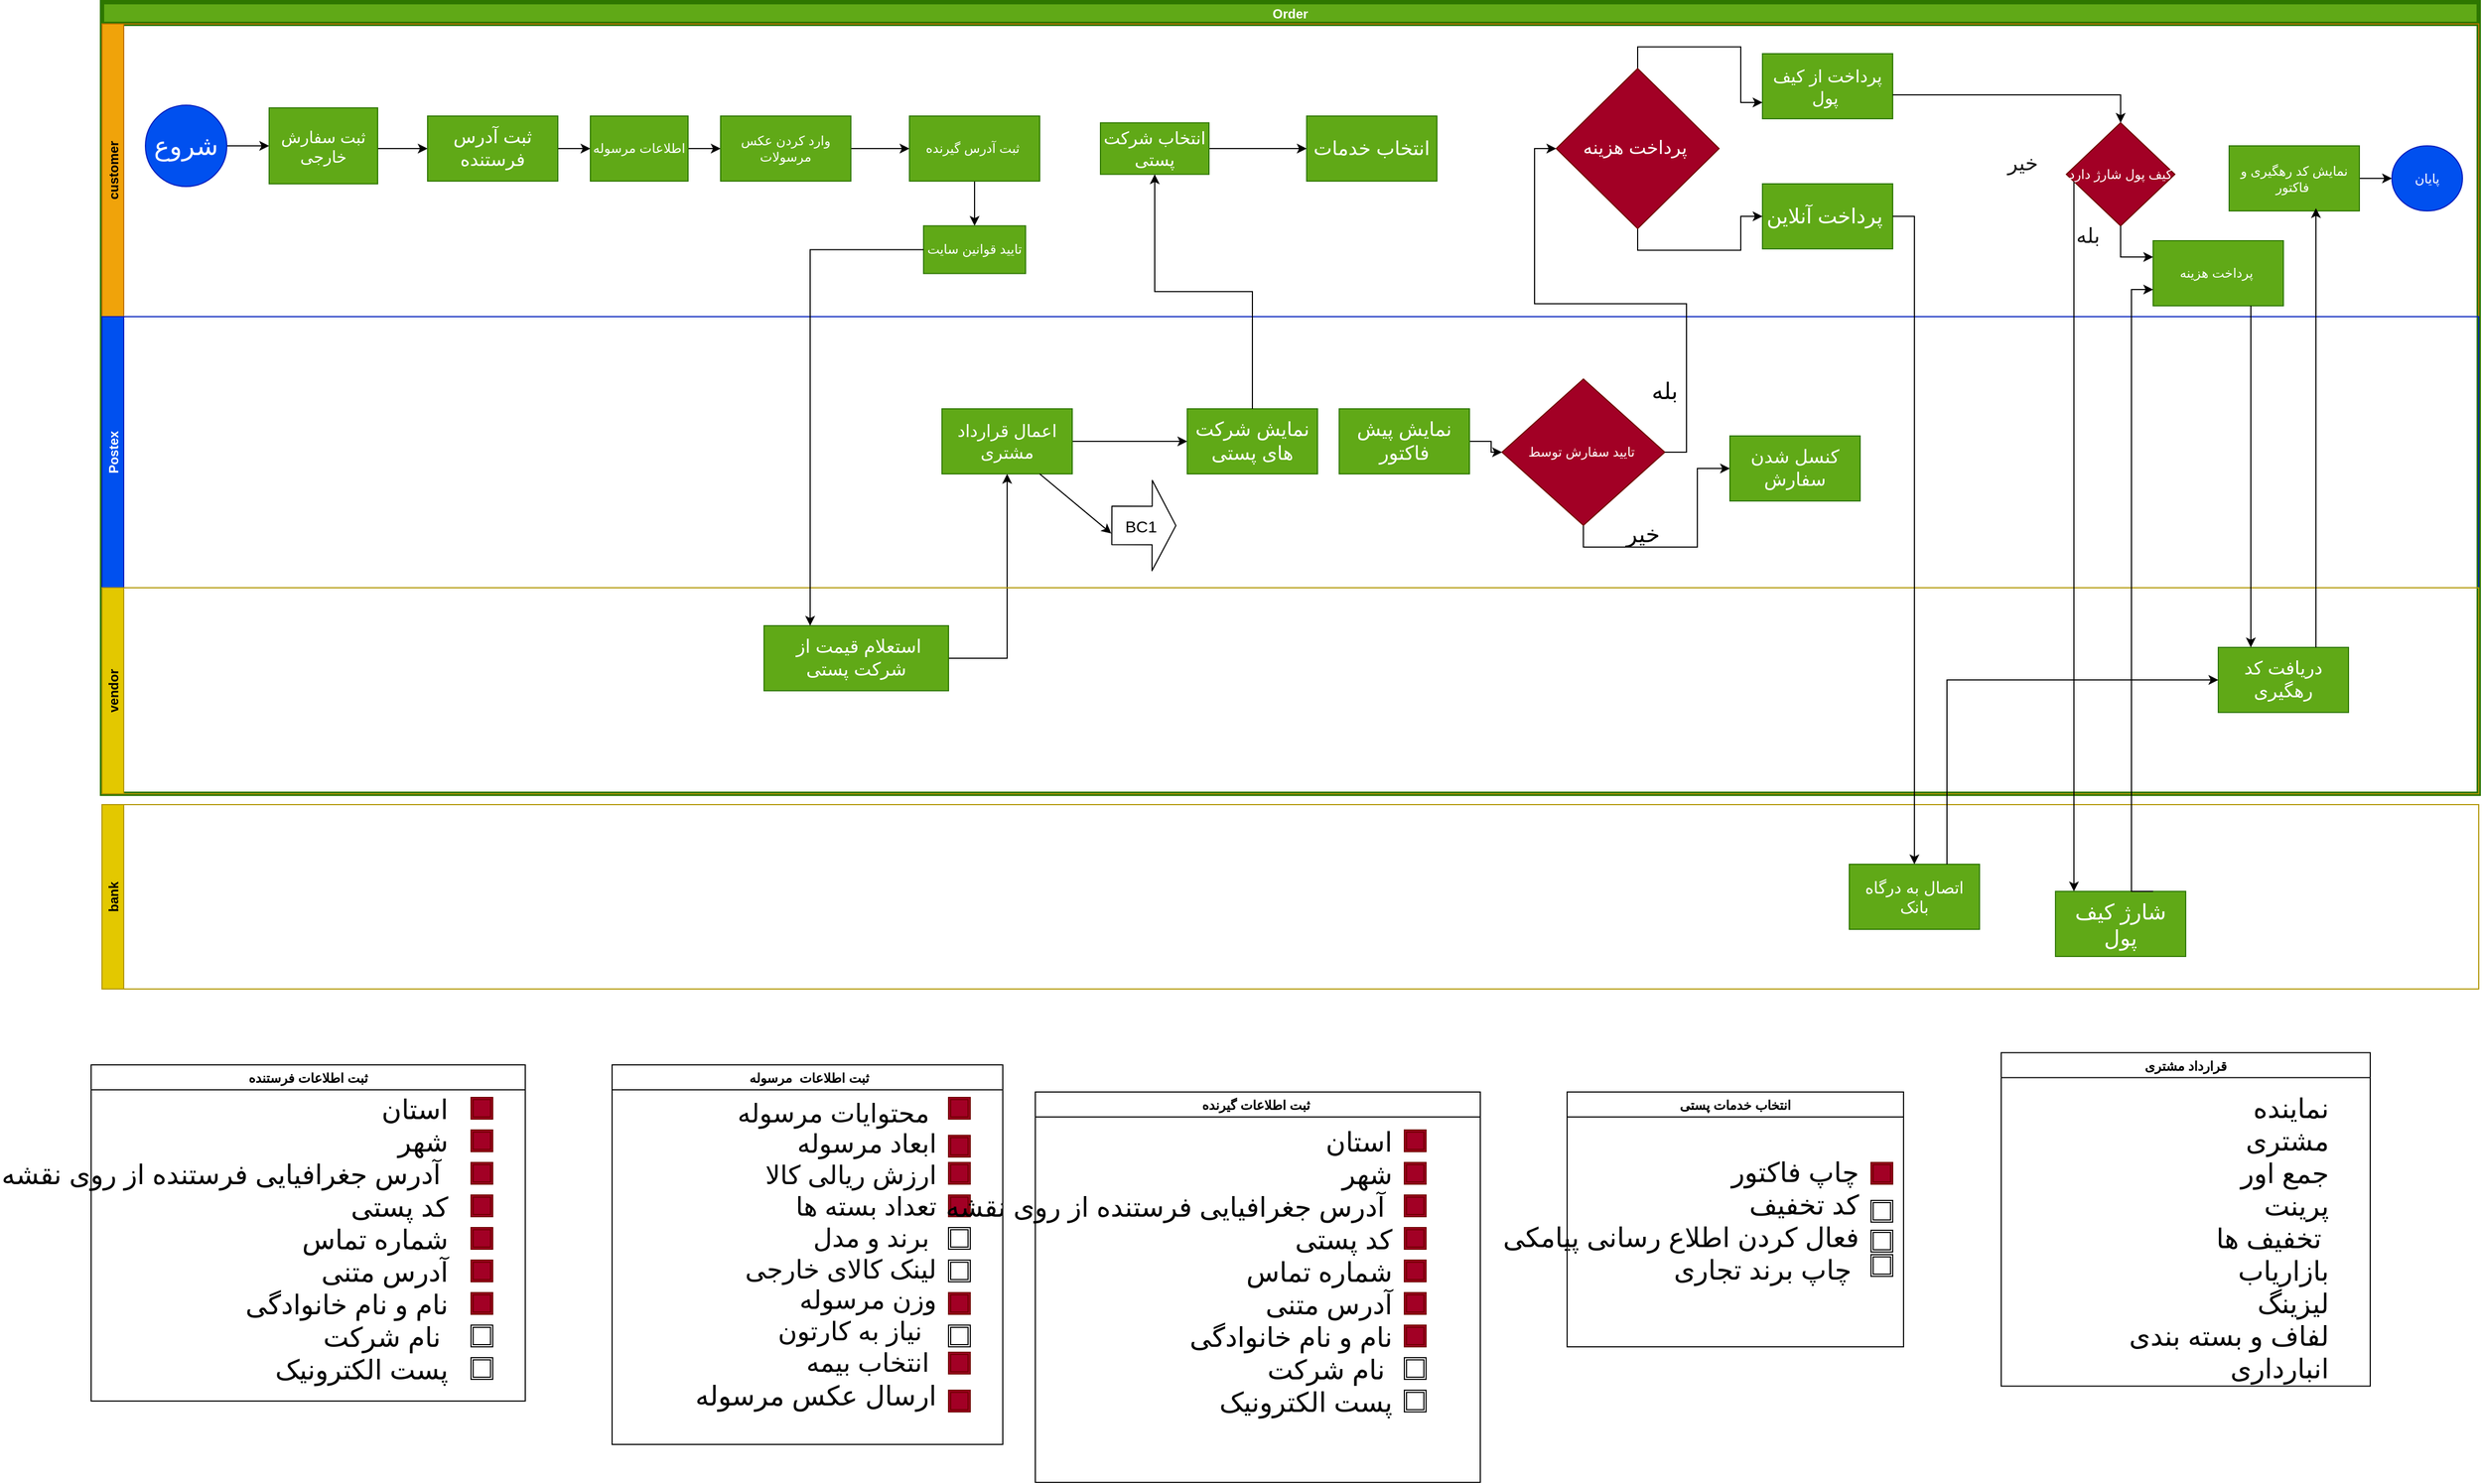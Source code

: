 <mxfile>
    <diagram id="beZrXekvjPEQonsoAEPs" name="Page-1">
        <mxGraphModel dx="732" dy="567" grid="1" gridSize="10" guides="1" tooltips="1" connect="1" arrows="1" fold="1" page="1" pageScale="1" pageWidth="2336" pageHeight="1654" math="0" shadow="0">
            <root>
                <mxCell id="0"/>
                <mxCell id="1" parent="0"/>
                <mxCell id="2" value="Order" style="swimlane;childLayout=stackLayout;resizeParent=1;resizeParentMax=0;horizontal=1;startSize=20;horizontalStack=0;strokeColor=#2D7600;fillColor=#60a917;fontColor=#ffffff;strokeWidth=4;shadow=0;rounded=0;" parent="1" vertex="1">
                    <mxGeometry x="80" y="100" width="2190" height="730" as="geometry"/>
                </mxCell>
                <mxCell id="4" style="edgeStyle=orthogonalEdgeStyle;rounded=0;orthogonalLoop=1;jettySize=auto;html=1;exitX=1;exitY=0.5;exitDx=0;exitDy=0;entryX=0.5;entryY=1;entryDx=0;entryDy=0;" parent="2" source="51" target="45" edge="1">
                    <mxGeometry relative="1" as="geometry"/>
                </mxCell>
                <mxCell id="7" value="customer" style="swimlane;startSize=20;horizontal=0;fillColor=#f0a30a;fontColor=#000000;strokeColor=#BD7000;" parent="2" vertex="1">
                    <mxGeometry y="20" width="2190" height="270" as="geometry">
                        <mxRectangle x="20" width="1860" height="20" as="alternateBounds"/>
                    </mxGeometry>
                </mxCell>
                <mxCell id="8" value="" style="edgeStyle=orthogonalEdgeStyle;rounded=0;orthogonalLoop=1;jettySize=auto;html=1;" parent="7" source="9" target="11" edge="1">
                    <mxGeometry relative="1" as="geometry"/>
                </mxCell>
                <mxCell id="9" value="&lt;font style=&quot;font-size: 24px&quot;&gt;شروع&lt;/font&gt;" style="ellipse;whiteSpace=wrap;html=1;aspect=fixed;fillColor=#0050ef;strokeColor=#001DBC;fontColor=#ffffff;" parent="7" vertex="1">
                    <mxGeometry x="40" y="75" width="75" height="75" as="geometry"/>
                </mxCell>
                <mxCell id="10" value="" style="edgeStyle=orthogonalEdgeStyle;rounded=0;orthogonalLoop=1;jettySize=auto;html=1;" parent="7" source="11" target="13" edge="1">
                    <mxGeometry relative="1" as="geometry">
                        <Array as="points">
                            <mxPoint x="264" y="115"/>
                            <mxPoint x="264" y="115"/>
                        </Array>
                    </mxGeometry>
                </mxCell>
                <mxCell id="11" value="&lt;font style=&quot;font-size: 15px&quot;&gt;ثبت سفارش خارجی&lt;/font&gt;" style="whiteSpace=wrap;html=1;fillColor=#60a917;strokeColor=#2D7600;fontColor=#ffffff;" parent="7" vertex="1">
                    <mxGeometry x="154" y="77.5" width="100" height="70" as="geometry"/>
                </mxCell>
                <mxCell id="12" value="" style="edgeStyle=orthogonalEdgeStyle;rounded=0;orthogonalLoop=1;jettySize=auto;html=1;" parent="7" source="13" target="15" edge="1">
                    <mxGeometry relative="1" as="geometry"/>
                </mxCell>
                <mxCell id="13" value="&lt;font style=&quot;font-size: 17px&quot;&gt;ثبت آدرس فرستنده&lt;/font&gt;" style="whiteSpace=wrap;html=1;fillColor=#60a917;strokeColor=#2D7600;fontColor=#ffffff;" parent="7" vertex="1">
                    <mxGeometry x="300" y="85" width="120" height="60" as="geometry"/>
                </mxCell>
                <mxCell id="14" value="" style="edgeStyle=orthogonalEdgeStyle;rounded=0;orthogonalLoop=1;jettySize=auto;html=1;" parent="7" source="15" target="17" edge="1">
                    <mxGeometry relative="1" as="geometry"/>
                </mxCell>
                <mxCell id="15" value="اطلاعات مرسوله" style="whiteSpace=wrap;html=1;fillColor=#60a917;strokeColor=#2D7600;fontColor=#ffffff;" parent="7" vertex="1">
                    <mxGeometry x="450" y="85" width="90" height="60" as="geometry"/>
                </mxCell>
                <mxCell id="16" value="" style="edgeStyle=orthogonalEdgeStyle;rounded=0;orthogonalLoop=1;jettySize=auto;html=1;" parent="7" source="17" target="18" edge="1">
                    <mxGeometry relative="1" as="geometry"/>
                </mxCell>
                <mxCell id="17" value="وارد کردن عکس مرسولات" style="whiteSpace=wrap;html=1;fillColor=#60a917;strokeColor=#2D7600;fontColor=#ffffff;" parent="7" vertex="1">
                    <mxGeometry x="570" y="85" width="120" height="60" as="geometry"/>
                </mxCell>
                <mxCell id="97" style="edgeStyle=orthogonalEdgeStyle;rounded=0;orthogonalLoop=1;jettySize=auto;html=1;exitX=0.5;exitY=1;exitDx=0;exitDy=0;entryX=0.5;entryY=0;entryDx=0;entryDy=0;" parent="7" source="18" target="96" edge="1">
                    <mxGeometry relative="1" as="geometry"/>
                </mxCell>
                <mxCell id="18" value="ثبت آدرس گیرنده&amp;nbsp;" style="whiteSpace=wrap;html=1;fillColor=#60a917;strokeColor=#2D7600;fontColor=#ffffff;" parent="7" vertex="1">
                    <mxGeometry x="744" y="85" width="120" height="60" as="geometry"/>
                </mxCell>
                <mxCell id="19" value="&lt;font style=&quot;font-size: 18px&quot;&gt;انتخاب خدمات&lt;/font&gt;" style="rounded=0;whiteSpace=wrap;html=1;fillColor=#60a917;strokeColor=#2D7600;fontColor=#ffffff;" parent="7" vertex="1">
                    <mxGeometry x="1110" y="85" width="120" height="60" as="geometry"/>
                </mxCell>
                <mxCell id="20" value="پایان" style="ellipse;whiteSpace=wrap;html=1;rounded=0;fillColor=#0050ef;strokeColor=#001DBC;fontColor=#ffffff;" parent="7" vertex="1">
                    <mxGeometry x="2110" y="112.5" width="65" height="60" as="geometry"/>
                </mxCell>
                <mxCell id="81" style="edgeStyle=orthogonalEdgeStyle;rounded=0;orthogonalLoop=1;jettySize=auto;html=1;exitX=1;exitY=0.5;exitDx=0;exitDy=0;" parent="7" source="26" target="19" edge="1">
                    <mxGeometry relative="1" as="geometry"/>
                </mxCell>
                <mxCell id="26" value="&lt;font style=&quot;font-size: 16px&quot;&gt;انتخاب شرکت پستی&lt;/font&gt;" style="whiteSpace=wrap;html=1;rounded=0;fontColor=#ffffff;strokeColor=#2D7600;fillColor=#60a917;" parent="7" vertex="1">
                    <mxGeometry x="920" y="91.25" width="100" height="47.5" as="geometry"/>
                </mxCell>
                <mxCell id="28" style="edgeStyle=orthogonalEdgeStyle;rounded=0;orthogonalLoop=1;jettySize=auto;html=1;exitX=1;exitY=0.5;exitDx=0;exitDy=0;" parent="7" source="29" target="20" edge="1">
                    <mxGeometry relative="1" as="geometry"/>
                </mxCell>
                <mxCell id="29" value="نمایش کد رهگیری و فاکتور&amp;nbsp;" style="whiteSpace=wrap;html=1;rounded=0;fontColor=#ffffff;strokeColor=#2D7600;fillColor=#60a917;" parent="7" vertex="1">
                    <mxGeometry x="1960" y="112.5" width="120" height="60" as="geometry"/>
                </mxCell>
                <mxCell id="31" value="&lt;font style=&quot;font-size: 16px&quot;&gt;پرداخت از کیف پول&amp;nbsp;&lt;/font&gt;" style="whiteSpace=wrap;html=1;rounded=0;fontColor=#ffffff;strokeColor=#2D7600;fillColor=#60a917;" parent="7" vertex="1">
                    <mxGeometry x="1530" y="27.5" width="120" height="60" as="geometry"/>
                </mxCell>
                <mxCell id="34" value="&lt;font style=&quot;font-size: 19px&quot;&gt;پرداخت آنلاین&amp;nbsp;&lt;/font&gt;" style="whiteSpace=wrap;html=1;rounded=0;fontColor=#ffffff;strokeColor=#2D7600;fillColor=#60a917;" parent="7" vertex="1">
                    <mxGeometry x="1530" y="147.5" width="120" height="60" as="geometry"/>
                </mxCell>
                <mxCell id="36" value="کیف پول شارژ دارد" style="rhombus;whiteSpace=wrap;html=1;rounded=0;fontColor=#ffffff;strokeColor=#6F0000;fillColor=#a20025;" parent="7" vertex="1">
                    <mxGeometry x="1810" y="91.25" width="100" height="95" as="geometry"/>
                </mxCell>
                <mxCell id="37" value="" style="edgeStyle=orthogonalEdgeStyle;rounded=0;orthogonalLoop=1;jettySize=auto;html=1;" parent="7" source="31" target="36" edge="1">
                    <mxGeometry relative="1" as="geometry">
                        <Array as="points">
                            <mxPoint x="1680" y="65.5"/>
                            <mxPoint x="1680" y="65.5"/>
                        </Array>
                    </mxGeometry>
                </mxCell>
                <mxCell id="38" value="&lt;font style=&quot;font-size: 19px&quot; color=&quot;#191919&quot;&gt;خیر&lt;/font&gt;" style="text;html=1;strokeColor=none;fillColor=none;align=center;verticalAlign=middle;whiteSpace=wrap;rounded=0;" parent="7" vertex="1">
                    <mxGeometry x="1750" y="118.75" width="40" height="20" as="geometry"/>
                </mxCell>
                <mxCell id="39" value="&lt;font style=&quot;font-size: 19px&quot; color=&quot;#191919&quot;&gt;بله&lt;/font&gt;" style="text;html=1;strokeColor=none;fillColor=none;align=center;verticalAlign=middle;whiteSpace=wrap;rounded=0;" parent="7" vertex="1">
                    <mxGeometry x="1810" y="186.25" width="40" height="20" as="geometry"/>
                </mxCell>
                <mxCell id="40" value="پرداخت هزینه&amp;nbsp;" style="whiteSpace=wrap;html=1;rounded=0;fontColor=#ffffff;strokeColor=#2D7600;fillColor=#60a917;" parent="7" vertex="1">
                    <mxGeometry x="1890" y="200" width="120" height="60" as="geometry"/>
                </mxCell>
                <mxCell id="41" style="edgeStyle=orthogonalEdgeStyle;rounded=0;orthogonalLoop=1;jettySize=auto;html=1;exitX=0.5;exitY=1;exitDx=0;exitDy=0;entryX=0;entryY=0.25;entryDx=0;entryDy=0;" parent="7" source="36" target="40" edge="1">
                    <mxGeometry relative="1" as="geometry"/>
                </mxCell>
                <mxCell id="96" value="تایید قوانین سایت" style="rounded=0;whiteSpace=wrap;html=1;fillColor=#60a917;strokeColor=#2D7600;fontColor=#ffffff;" parent="7" vertex="1">
                    <mxGeometry x="757" y="186.25" width="94" height="44" as="geometry"/>
                </mxCell>
                <mxCell id="111" style="edgeStyle=orthogonalEdgeStyle;rounded=0;orthogonalLoop=1;jettySize=auto;html=1;exitX=0.5;exitY=0;exitDx=0;exitDy=0;entryX=0;entryY=0.75;entryDx=0;entryDy=0;" parent="7" source="109" target="31" edge="1">
                    <mxGeometry relative="1" as="geometry"/>
                </mxCell>
                <mxCell id="112" style="edgeStyle=orthogonalEdgeStyle;rounded=0;orthogonalLoop=1;jettySize=auto;html=1;exitX=0.5;exitY=1;exitDx=0;exitDy=0;entryX=0;entryY=0.5;entryDx=0;entryDy=0;" parent="7" source="109" target="34" edge="1">
                    <mxGeometry relative="1" as="geometry"/>
                </mxCell>
                <mxCell id="109" value="&lt;font style=&quot;font-size: 17px&quot;&gt;پرداخت هزینه&amp;nbsp;&lt;/font&gt;" style="rhombus;whiteSpace=wrap;html=1;rounded=0;fontColor=#ffffff;strokeColor=#6F0000;fillColor=#a20025;" parent="7" vertex="1">
                    <mxGeometry x="1340" y="41.25" width="150" height="147.5" as="geometry"/>
                </mxCell>
                <mxCell id="42" value="Postex" style="swimlane;startSize=20;horizontal=0;fillColor=#0050ef;fontColor=#ffffff;strokeColor=#001DBC;" parent="2" vertex="1">
                    <mxGeometry y="290" width="2190" height="250" as="geometry"/>
                </mxCell>
                <mxCell id="114" style="edgeStyle=orthogonalEdgeStyle;rounded=0;orthogonalLoop=1;jettySize=auto;html=1;exitX=1;exitY=0.5;exitDx=0;exitDy=0;entryX=0;entryY=0.5;entryDx=0;entryDy=0;" parent="42" source="45" target="47" edge="1">
                    <mxGeometry relative="1" as="geometry"/>
                </mxCell>
                <mxCell id="45" value="&lt;font style=&quot;font-size: 16px&quot;&gt;اعمال قرارداد مشتری&lt;/font&gt;" style="rounded=0;whiteSpace=wrap;html=1;fillColor=#60a917;strokeColor=#2D7600;fontColor=#ffffff;" parent="42" vertex="1">
                    <mxGeometry x="774" y="85" width="120" height="60" as="geometry"/>
                </mxCell>
                <mxCell id="47" value="&lt;font style=&quot;font-size: 18px&quot;&gt;نمایش شرکت های پستی&lt;/font&gt;" style="whiteSpace=wrap;html=1;rounded=0;fontColor=#ffffff;strokeColor=#2D7600;fillColor=#60a917;" parent="42" vertex="1">
                    <mxGeometry x="1000" y="85" width="120" height="60" as="geometry"/>
                </mxCell>
                <mxCell id="88" style="edgeStyle=orthogonalEdgeStyle;rounded=0;orthogonalLoop=1;jettySize=auto;html=1;exitX=0.5;exitY=1;exitDx=0;exitDy=0;entryX=0;entryY=0.5;entryDx=0;entryDy=0;" parent="42" source="82" target="87" edge="1">
                    <mxGeometry relative="1" as="geometry"/>
                </mxCell>
                <mxCell id="82" value="تایید سفارش توسط&amp;nbsp;" style="rhombus;whiteSpace=wrap;html=1;rounded=0;fontColor=#ffffff;strokeColor=#6F0000;fillColor=#a20025;" parent="42" vertex="1">
                    <mxGeometry x="1290" y="57.5" width="150" height="135" as="geometry"/>
                </mxCell>
                <mxCell id="85" value="&lt;font style=&quot;font-size: 21px&quot; color=&quot;#000000&quot;&gt;بله&lt;/font&gt;" style="text;html=1;strokeColor=none;fillColor=none;align=center;verticalAlign=middle;whiteSpace=wrap;rounded=0;" parent="42" vertex="1">
                    <mxGeometry x="1420" y="57.5" width="40" height="20" as="geometry"/>
                </mxCell>
                <mxCell id="87" value="&lt;font style=&quot;font-size: 17px&quot;&gt;کنسل شدن سفارش&lt;/font&gt;" style="rounded=0;whiteSpace=wrap;html=1;fillColor=#60a917;strokeColor=#2D7600;fontColor=#ffffff;" parent="42" vertex="1">
                    <mxGeometry x="1500" y="110" width="120" height="60" as="geometry"/>
                </mxCell>
                <mxCell id="100" value="" style="shape=flexArrow;endArrow=classic;html=1;endWidth=46.744;endSize=6.96;width=35.581;" parent="42" edge="1">
                    <mxGeometry width="50" height="50" relative="1" as="geometry">
                        <mxPoint x="930" y="192.5" as="sourcePoint"/>
                        <mxPoint x="990" y="192.7" as="targetPoint"/>
                        <Array as="points"/>
                    </mxGeometry>
                </mxCell>
                <mxCell id="101" value="&lt;font style=&quot;font-size: 15px&quot;&gt;BC1&lt;/font&gt;" style="edgeLabel;html=1;align=center;verticalAlign=middle;resizable=0;points=[];" parent="100" vertex="1" connectable="0">
                    <mxGeometry x="0.119" y="-2" relative="1" as="geometry">
                        <mxPoint x="-7" y="-2" as="offset"/>
                    </mxGeometry>
                </mxCell>
                <mxCell id="191" style="edgeStyle=orthogonalEdgeStyle;rounded=0;orthogonalLoop=1;jettySize=auto;html=1;exitX=1;exitY=0.5;exitDx=0;exitDy=0;" parent="42" source="190" target="82" edge="1">
                    <mxGeometry relative="1" as="geometry"/>
                </mxCell>
                <mxCell id="190" value="&lt;font style=&quot;font-size: 18px&quot;&gt;نمایش پیش فاکتور&lt;/font&gt;" style="rounded=0;whiteSpace=wrap;html=1;fillColor=#60a917;strokeColor=#2D7600;fontColor=#ffffff;" parent="42" vertex="1">
                    <mxGeometry x="1140" y="85" width="120" height="60" as="geometry"/>
                </mxCell>
                <mxCell id="50" value="vendor" style="swimlane;startSize=20;horizontal=0;fillColor=#e3c800;fontColor=#000000;strokeColor=#B09500;" parent="2" vertex="1">
                    <mxGeometry y="540" width="2190" height="190" as="geometry"/>
                </mxCell>
                <mxCell id="51" value="&lt;font style=&quot;font-size: 17px&quot;&gt;&amp;nbsp;استعلام قیمت از شرکت پستی&lt;/font&gt;" style="whiteSpace=wrap;html=1;fillColor=#60a917;strokeColor=#2D7600;fontColor=#ffffff;" parent="50" vertex="1">
                    <mxGeometry x="610" y="35" width="170" height="60" as="geometry"/>
                </mxCell>
                <mxCell id="89" value="&lt;font style=&quot;font-size: 17px&quot;&gt;دریافت کد رهگیری&lt;/font&gt;" style="whiteSpace=wrap;html=1;fillColor=#60a917;strokeColor=#2D7600;fontColor=#ffffff;" parent="50" vertex="1">
                    <mxGeometry x="1950" y="55" width="120" height="60" as="geometry"/>
                </mxCell>
                <mxCell id="95" style="edgeStyle=orthogonalEdgeStyle;rounded=0;orthogonalLoop=1;jettySize=auto;html=1;exitX=0.75;exitY=1;exitDx=0;exitDy=0;entryX=0.25;entryY=0;entryDx=0;entryDy=0;" parent="2" source="40" target="89" edge="1">
                    <mxGeometry relative="1" as="geometry"/>
                </mxCell>
                <mxCell id="98" style="edgeStyle=orthogonalEdgeStyle;rounded=0;orthogonalLoop=1;jettySize=auto;html=1;exitX=0;exitY=0.5;exitDx=0;exitDy=0;entryX=0.25;entryY=0;entryDx=0;entryDy=0;" parent="2" source="96" target="51" edge="1">
                    <mxGeometry relative="1" as="geometry">
                        <mxPoint x="650" y="460" as="targetPoint"/>
                    </mxGeometry>
                </mxCell>
                <mxCell id="105" style="edgeStyle=orthogonalEdgeStyle;rounded=0;orthogonalLoop=1;jettySize=auto;html=1;exitX=0.5;exitY=0;exitDx=0;exitDy=0;" parent="2" source="47" target="26" edge="1">
                    <mxGeometry relative="1" as="geometry"/>
                </mxCell>
                <mxCell id="110" style="edgeStyle=orthogonalEdgeStyle;rounded=0;orthogonalLoop=1;jettySize=auto;html=1;exitX=1;exitY=0.5;exitDx=0;exitDy=0;entryX=0;entryY=0.5;entryDx=0;entryDy=0;" parent="2" source="82" target="109" edge="1">
                    <mxGeometry relative="1" as="geometry"/>
                </mxCell>
                <mxCell id="61" value="ثبت اطلاعات فرستنده" style="swimlane;fontColor=#000000;" parent="1" vertex="1">
                    <mxGeometry x="70" y="1080" width="400" height="310" as="geometry">
                        <mxRectangle x="130" y="1140" width="90" height="23" as="alternateBounds"/>
                    </mxGeometry>
                </mxCell>
                <mxCell id="106" value="&lt;span style=&quot;color: rgb(255 , 255 , 255) ; font-size: 25px&quot;&gt;&lt;font color=&quot;#000000&quot;&gt;استان&lt;br&gt;شهر&lt;br&gt;&lt;/font&gt;&lt;/span&gt;&lt;span style=&quot;color: rgb(0 , 0 , 0) ; font-size: 25px&quot;&gt;آدرس جغرافیایی فرستنده از روی نقشه&lt;/span&gt;&lt;span style=&quot;color: rgb(255 , 255 , 255) ; font-size: 25px&quot;&gt;&lt;font color=&quot;#000000&quot;&gt;&amp;nbsp;&lt;br&gt;کد پستی&lt;br&gt;&amp;nbsp;شماره تماس&lt;br&gt;آدرس متنی&lt;br&gt;نام و نام خانوادگی&lt;br&gt;نام شرکت&amp;nbsp;&lt;br&gt;پست الکترونیک&lt;/font&gt;&lt;/span&gt;" style="text;html=1;align=right;verticalAlign=middle;resizable=0;points=[];autosize=1;strokeColor=none;" parent="61" vertex="1">
                    <mxGeometry y="80" width="330" height="160" as="geometry"/>
                </mxCell>
                <mxCell id="115" value="" style="shape=ext;double=1;whiteSpace=wrap;html=1;aspect=fixed;fillColor=#a20025;strokeColor=#6F0000;fontColor=#ffffff;" parent="61" vertex="1">
                    <mxGeometry x="350" y="30" width="20" height="20" as="geometry"/>
                </mxCell>
                <mxCell id="116" value="" style="shape=ext;double=1;whiteSpace=wrap;html=1;aspect=fixed;fillColor=#a20025;strokeColor=#6F0000;fontColor=#ffffff;" parent="61" vertex="1">
                    <mxGeometry x="350" y="60" width="20" height="20" as="geometry"/>
                </mxCell>
                <mxCell id="117" value="" style="shape=ext;double=1;whiteSpace=wrap;html=1;aspect=fixed;fillColor=#a20025;strokeColor=#6F0000;fontColor=#ffffff;" parent="61" vertex="1">
                    <mxGeometry x="350" y="120" width="20" height="20" as="geometry"/>
                </mxCell>
                <mxCell id="118" value="" style="shape=ext;double=1;whiteSpace=wrap;html=1;aspect=fixed;fillColor=#a20025;strokeColor=#6F0000;fontColor=#ffffff;" parent="61" vertex="1">
                    <mxGeometry x="350" y="150" width="20" height="20" as="geometry"/>
                </mxCell>
                <mxCell id="119" value="" style="shape=ext;double=1;whiteSpace=wrap;html=1;aspect=fixed;fillColor=#a20025;strokeColor=#6F0000;fontColor=#ffffff;" parent="61" vertex="1">
                    <mxGeometry x="350" y="180" width="20" height="20" as="geometry"/>
                </mxCell>
                <mxCell id="120" value="" style="shape=ext;double=1;whiteSpace=wrap;html=1;aspect=fixed;fillColor=#a20025;strokeColor=#6F0000;fontColor=#ffffff;" parent="61" vertex="1">
                    <mxGeometry x="350" y="210" width="20" height="20" as="geometry"/>
                </mxCell>
                <mxCell id="121" value="" style="shape=ext;double=1;whiteSpace=wrap;html=1;aspect=fixed;" parent="61" vertex="1">
                    <mxGeometry x="350" y="240" width="20" height="20" as="geometry"/>
                </mxCell>
                <mxCell id="122" value="" style="shape=ext;double=1;whiteSpace=wrap;html=1;aspect=fixed;" parent="61" vertex="1">
                    <mxGeometry x="350" y="270" width="20" height="20" as="geometry"/>
                </mxCell>
                <mxCell id="123" value="" style="shape=ext;double=1;whiteSpace=wrap;html=1;aspect=fixed;fillColor=#a20025;strokeColor=#6F0000;fontColor=#ffffff;" parent="61" vertex="1">
                    <mxGeometry x="350" y="90" width="20" height="20" as="geometry"/>
                </mxCell>
                <mxCell id="63" value="انتخاب خدمات پستی" style="swimlane;startSize=23;fontColor=#000000;" parent="1" vertex="1">
                    <mxGeometry x="1430" y="1105" width="310" height="235" as="geometry"/>
                </mxCell>
                <mxCell id="64" value="&lt;div style=&quot;font-size: 25px&quot;&gt;&lt;font style=&quot;font-size: 25px&quot; color=&quot;#000000&quot;&gt;چاپ فاکتور&lt;/font&gt;&lt;/div&gt;&lt;div style=&quot;font-size: 25px&quot;&gt;&lt;span&gt;&lt;font style=&quot;font-size: 25px&quot; color=&quot;#000000&quot;&gt;کد تخفیف&lt;/font&gt;&lt;/span&gt;&lt;/div&gt;&lt;div style=&quot;font-size: 25px&quot;&gt;&lt;span&gt;&lt;font style=&quot;font-size: 25px&quot; color=&quot;#000000&quot;&gt;فعال کردن اطلاع رسانی پیامکی&lt;/font&gt;&lt;/span&gt;&lt;/div&gt;&lt;div style=&quot;font-size: 25px&quot;&gt;&lt;font style=&quot;font-size: 25px&quot; color=&quot;#000000&quot;&gt;چاپ برند تجاری&amp;nbsp;&lt;/font&gt;&lt;/div&gt;" style="text;html=1;align=right;verticalAlign=middle;resizable=0;points=[];autosize=1;strokeColor=none;fontColor=#FFFFFF;" parent="63" vertex="1">
                    <mxGeometry x="-10" y="87.5" width="280" height="60" as="geometry"/>
                </mxCell>
                <mxCell id="176" value="" style="shape=ext;double=1;whiteSpace=wrap;html=1;aspect=fixed;fillColor=#a20025;strokeColor=#6F0000;fontColor=#ffffff;" parent="63" vertex="1">
                    <mxGeometry x="280" y="65" width="20" height="20" as="geometry"/>
                </mxCell>
                <mxCell id="177" value="" style="shape=ext;double=1;whiteSpace=wrap;html=1;aspect=fixed;" parent="63" vertex="1">
                    <mxGeometry x="280" y="100" width="20" height="20" as="geometry"/>
                </mxCell>
                <mxCell id="178" value="" style="shape=ext;double=1;whiteSpace=wrap;html=1;aspect=fixed;" parent="63" vertex="1">
                    <mxGeometry x="280" y="150" width="20" height="20" as="geometry"/>
                </mxCell>
                <mxCell id="179" value="" style="shape=ext;double=1;whiteSpace=wrap;html=1;aspect=fixed;" parent="63" vertex="1">
                    <mxGeometry x="280" y="127.5" width="20" height="20" as="geometry"/>
                </mxCell>
                <mxCell id="65" value=" ثبت اطلاعات  مرسوله" style="swimlane;fontColor=#000000;" parent="1" vertex="1">
                    <mxGeometry x="550" y="1080" width="360" height="350" as="geometry"/>
                </mxCell>
                <mxCell id="66" value="&lt;font style=&quot;font-size: 24px&quot;&gt;&lt;br&gt;&lt;/font&gt;" style="text;html=1;align=right;verticalAlign=middle;resizable=0;points=[];autosize=1;strokeColor=none;fontColor=#FFFFFF;" parent="65" vertex="1">
                    <mxGeometry x="330" y="120" width="20" height="20" as="geometry"/>
                </mxCell>
                <mxCell id="107" value="&lt;font color=&quot;#000000&quot; style=&quot;font-size: 24px&quot;&gt;محتوایات مرسوله&amp;nbsp;&lt;br&gt;&lt;/font&gt;&lt;font style=&quot;color: rgb(255 , 255 , 255) ; font-size: 24px&quot;&gt;&lt;font color=&quot;#000000&quot;&gt;ابعاد مرسوله&lt;br&gt;ارزش ریالی کالا&lt;br&gt;تعداد بسته ها&lt;br&gt;برند و مدل&amp;nbsp;&lt;br&gt;لینک کالای خارجی&lt;br&gt;وزن مرسوله&lt;br&gt;نیاز به کارتون&amp;nbsp;&amp;nbsp;&lt;br&gt;انتخاب بیمه&amp;nbsp;&lt;br&gt;&lt;/font&gt;&lt;span style=&quot;color: rgb(0 , 0 , 0) ; font-size: 25px&quot;&gt;ارسال عکس مرسوله&lt;/span&gt;&lt;font color=&quot;#000000&quot;&gt;&lt;br&gt;&lt;/font&gt;&lt;/font&gt;" style="text;html=1;align=right;verticalAlign=middle;resizable=0;points=[];autosize=1;strokeColor=none;" parent="65" vertex="1">
                    <mxGeometry x="110" y="85" width="190" height="180" as="geometry"/>
                </mxCell>
                <mxCell id="160" value="" style="shape=ext;double=1;whiteSpace=wrap;html=1;aspect=fixed;fillColor=#a20025;strokeColor=#6F0000;fontColor=#ffffff;" parent="65" vertex="1">
                    <mxGeometry x="310" y="30" width="20" height="20" as="geometry"/>
                </mxCell>
                <mxCell id="161" value="" style="shape=ext;double=1;whiteSpace=wrap;html=1;aspect=fixed;fillColor=#a20025;strokeColor=#6F0000;fontColor=#ffffff;" parent="65" vertex="1">
                    <mxGeometry x="310" y="65" width="20" height="20" as="geometry"/>
                </mxCell>
                <mxCell id="164" value="" style="shape=ext;double=1;whiteSpace=wrap;html=1;aspect=fixed;fillColor=#a20025;strokeColor=#6F0000;fontColor=#ffffff;" parent="65" vertex="1">
                    <mxGeometry x="310" y="90" width="20" height="20" as="geometry"/>
                </mxCell>
                <mxCell id="165" value="" style="shape=ext;double=1;whiteSpace=wrap;html=1;aspect=fixed;" parent="65" vertex="1">
                    <mxGeometry x="310" y="150" width="20" height="20" as="geometry"/>
                </mxCell>
                <mxCell id="173" value="" style="shape=ext;double=1;whiteSpace=wrap;html=1;aspect=fixed;fillColor=#a20025;strokeColor=#6F0000;fontColor=#ffffff;" parent="65" vertex="1">
                    <mxGeometry x="310" y="120" width="20" height="20" as="geometry"/>
                </mxCell>
                <mxCell id="162" value="" style="shape=ext;double=1;whiteSpace=wrap;html=1;aspect=fixed;fillColor=#a20025;strokeColor=#6F0000;fontColor=#ffffff;" parent="65" vertex="1">
                    <mxGeometry x="310" y="265" width="20" height="20" as="geometry"/>
                </mxCell>
                <mxCell id="163" value="" style="shape=ext;double=1;whiteSpace=wrap;html=1;aspect=fixed;fillColor=#a20025;strokeColor=#6F0000;fontColor=#ffffff;" parent="65" vertex="1">
                    <mxGeometry x="310" y="210" width="20" height="20" as="geometry"/>
                </mxCell>
                <mxCell id="175" value="" style="shape=ext;double=1;whiteSpace=wrap;html=1;aspect=fixed;" parent="65" vertex="1">
                    <mxGeometry x="310" y="240" width="20" height="20" as="geometry"/>
                </mxCell>
                <mxCell id="174" value="" style="shape=ext;double=1;whiteSpace=wrap;html=1;aspect=fixed;" parent="65" vertex="1">
                    <mxGeometry x="310" y="180" width="20" height="20" as="geometry"/>
                </mxCell>
                <mxCell id="67" value="ثبت اطلاعات گیرنده " style="swimlane;fontColor=#000000;" parent="1" vertex="1">
                    <mxGeometry x="940" y="1105" width="410" height="360" as="geometry"/>
                </mxCell>
                <mxCell id="68" value="&lt;span style=&quot;font-size: 25px&quot;&gt;&lt;font color=&quot;#000000&quot;&gt;استان&lt;br&gt;شهر&lt;br&gt;&lt;/font&gt;&lt;/span&gt;&lt;span style=&quot;color: rgb(0 , 0 , 0) ; font-size: 25px&quot;&gt;آدرس جغرافیایی فرستنده از روی نقشه&lt;/span&gt;&lt;span style=&quot;font-size: 25px&quot;&gt;&lt;font color=&quot;#000000&quot;&gt;&amp;nbsp;&lt;br&gt;کد پستی&lt;br&gt;&amp;nbsp;شماره تماس&lt;br&gt;آدرس متنی&lt;br&gt;نام و نام خانوادگی&lt;br&gt;نام شرکت&amp;nbsp;&lt;br&gt;پست الکترونیک&lt;br&gt;&lt;br&gt;&lt;/font&gt;&lt;/span&gt;" style="text;html=1;align=right;verticalAlign=middle;resizable=0;points=[];autosize=1;strokeColor=none;fontColor=#FFFFFF;" parent="67" vertex="1">
                    <mxGeometry y="90" width="330" height="180" as="geometry"/>
                </mxCell>
                <mxCell id="69" value="bank" style="swimlane;startSize=20;horizontal=0;fillColor=#e3c800;fontColor=#000000;strokeColor=#B09500;" parent="1" vertex="1">
                    <mxGeometry x="80" y="840" width="2190" height="170" as="geometry"/>
                </mxCell>
                <mxCell id="70" value="&lt;font style=&quot;font-size: 15px&quot;&gt;اتصال به درگاه بانک&lt;/font&gt;" style="whiteSpace=wrap;html=1;rounded=0;fontColor=#ffffff;strokeColor=#2D7600;fillColor=#60a917;" parent="69" vertex="1">
                    <mxGeometry x="1610" y="55" width="120" height="60" as="geometry"/>
                </mxCell>
                <mxCell id="71" value="&lt;font style=&quot;font-size: 20px&quot;&gt;شارژ کیف پول&lt;/font&gt;" style="whiteSpace=wrap;html=1;rounded=0;fontColor=#ffffff;strokeColor=#2D7600;fillColor=#60a917;" parent="69" vertex="1">
                    <mxGeometry x="1800" y="80" width="120" height="60" as="geometry"/>
                </mxCell>
                <mxCell id="72" value="" style="edgeStyle=orthogonalEdgeStyle;rounded=0;orthogonalLoop=1;jettySize=auto;html=1;" parent="1" source="34" target="70" edge="1">
                    <mxGeometry relative="1" as="geometry">
                        <Array as="points">
                            <mxPoint x="1750" y="297"/>
                            <mxPoint x="1750" y="880"/>
                        </Array>
                    </mxGeometry>
                </mxCell>
                <mxCell id="74" value="" style="edgeStyle=orthogonalEdgeStyle;rounded=0;orthogonalLoop=1;jettySize=auto;html=1;" parent="1" source="36" target="71" edge="1">
                    <mxGeometry relative="1" as="geometry">
                        <Array as="points">
                            <mxPoint x="1897" y="470"/>
                            <mxPoint x="1897" y="470"/>
                        </Array>
                    </mxGeometry>
                </mxCell>
                <mxCell id="91" style="edgeStyle=orthogonalEdgeStyle;rounded=0;orthogonalLoop=1;jettySize=auto;html=1;exitX=0.75;exitY=0;exitDx=0;exitDy=0;" parent="1" source="89" edge="1">
                    <mxGeometry relative="1" as="geometry">
                        <mxPoint x="2120" y="290" as="targetPoint"/>
                    </mxGeometry>
                </mxCell>
                <mxCell id="93" style="edgeStyle=orthogonalEdgeStyle;rounded=0;orthogonalLoop=1;jettySize=auto;html=1;exitX=0.75;exitY=0;exitDx=0;exitDy=0;entryX=0;entryY=0.5;entryDx=0;entryDy=0;" parent="1" source="70" target="89" edge="1">
                    <mxGeometry relative="1" as="geometry"/>
                </mxCell>
                <mxCell id="94" style="edgeStyle=orthogonalEdgeStyle;rounded=0;orthogonalLoop=1;jettySize=auto;html=1;exitX=0.75;exitY=0;exitDx=0;exitDy=0;entryX=0;entryY=0.75;entryDx=0;entryDy=0;" parent="1" source="71" target="40" edge="1">
                    <mxGeometry relative="1" as="geometry">
                        <Array as="points">
                            <mxPoint x="1950" y="920"/>
                            <mxPoint x="1950" y="365"/>
                        </Array>
                    </mxGeometry>
                </mxCell>
                <mxCell id="151" value="" style="shape=ext;double=1;whiteSpace=wrap;html=1;aspect=fixed;fillColor=#a20025;strokeColor=#6F0000;fontColor=#ffffff;" parent="1" vertex="1">
                    <mxGeometry x="1280" y="1140" width="20" height="20" as="geometry"/>
                </mxCell>
                <mxCell id="152" value="" style="shape=ext;double=1;whiteSpace=wrap;html=1;aspect=fixed;fillColor=#a20025;strokeColor=#6F0000;fontColor=#ffffff;" parent="1" vertex="1">
                    <mxGeometry x="1280" y="1170" width="20" height="20" as="geometry"/>
                </mxCell>
                <mxCell id="153" value="" style="shape=ext;double=1;whiteSpace=wrap;html=1;aspect=fixed;fillColor=#a20025;strokeColor=#6F0000;fontColor=#ffffff;" parent="1" vertex="1">
                    <mxGeometry x="1280" y="1230" width="20" height="20" as="geometry"/>
                </mxCell>
                <mxCell id="154" value="" style="shape=ext;double=1;whiteSpace=wrap;html=1;aspect=fixed;fillColor=#a20025;strokeColor=#6F0000;fontColor=#ffffff;" parent="1" vertex="1">
                    <mxGeometry x="1280" y="1260" width="20" height="20" as="geometry"/>
                </mxCell>
                <mxCell id="155" value="" style="shape=ext;double=1;whiteSpace=wrap;html=1;aspect=fixed;fillColor=#a20025;strokeColor=#6F0000;fontColor=#ffffff;" parent="1" vertex="1">
                    <mxGeometry x="1280" y="1290" width="20" height="20" as="geometry"/>
                </mxCell>
                <mxCell id="156" value="" style="shape=ext;double=1;whiteSpace=wrap;html=1;aspect=fixed;fillColor=#a20025;strokeColor=#6F0000;fontColor=#ffffff;" parent="1" vertex="1">
                    <mxGeometry x="1280" y="1320" width="20" height="20" as="geometry"/>
                </mxCell>
                <mxCell id="157" value="" style="shape=ext;double=1;whiteSpace=wrap;html=1;aspect=fixed;" parent="1" vertex="1">
                    <mxGeometry x="1280" y="1350" width="20" height="20" as="geometry"/>
                </mxCell>
                <mxCell id="158" value="" style="shape=ext;double=1;whiteSpace=wrap;html=1;aspect=fixed;" parent="1" vertex="1">
                    <mxGeometry x="1280" y="1380" width="20" height="20" as="geometry"/>
                </mxCell>
                <mxCell id="159" value="" style="shape=ext;double=1;whiteSpace=wrap;html=1;aspect=fixed;fillColor=#a20025;strokeColor=#6F0000;fontColor=#ffffff;" parent="1" vertex="1">
                    <mxGeometry x="1280" y="1200" width="20" height="20" as="geometry"/>
                </mxCell>
                <mxCell id="172" value="" style="shape=ext;double=1;whiteSpace=wrap;html=1;aspect=fixed;fillColor=#a20025;strokeColor=#6F0000;fontColor=#ffffff;" parent="1" vertex="1">
                    <mxGeometry x="860" y="1380" width="20" height="20" as="geometry"/>
                </mxCell>
                <mxCell id="184" value="قرارداد مشتری" style="swimlane;fontColor=#000000;" parent="1" vertex="1">
                    <mxGeometry x="1830" y="1068.75" width="340" height="307.5" as="geometry">
                        <mxRectangle x="130" y="1140" width="90" height="23" as="alternateBounds"/>
                    </mxGeometry>
                </mxCell>
                <mxCell id="185" value="&lt;font color=&quot;#000000&quot;&gt;&lt;span style=&quot;font-size: 25px&quot;&gt;نماینده&lt;br&gt;مشتری&lt;br&gt;جمع اور&lt;br&gt;پرینت&lt;br&gt;تخفیف ها&amp;nbsp;&lt;br&gt;بازاریاب&lt;br&gt;لیزینگ&lt;br&gt;لفاف و بسته بندی&lt;br&gt;انبارداری&lt;br&gt;&lt;br&gt;&lt;/span&gt;&lt;/font&gt;" style="text;html=1;align=right;verticalAlign=middle;resizable=0;points=[];autosize=1;strokeColor=none;fontColor=#FFFFFF;" parent="184" vertex="1">
                    <mxGeometry x="143" y="95" width="160" height="180" as="geometry"/>
                </mxCell>
                <mxCell id="188" value="&lt;font style=&quot;font-size: 21px&quot; color=&quot;#000000&quot;&gt;خیر&lt;/font&gt;" style="text;html=1;strokeColor=none;fillColor=none;align=center;verticalAlign=middle;whiteSpace=wrap;rounded=0;" parent="1" vertex="1">
                    <mxGeometry x="1480" y="580" width="40" height="20" as="geometry"/>
                </mxCell>
                <mxCell id="192" style="edgeStyle=none;html=1;exitX=0.75;exitY=1;exitDx=0;exitDy=0;" parent="1" source="45" edge="1">
                    <mxGeometry relative="1" as="geometry">
                        <mxPoint x="1010" y="590" as="targetPoint"/>
                    </mxGeometry>
                </mxCell>
            </root>
        </mxGraphModel>
    </diagram>
</mxfile>